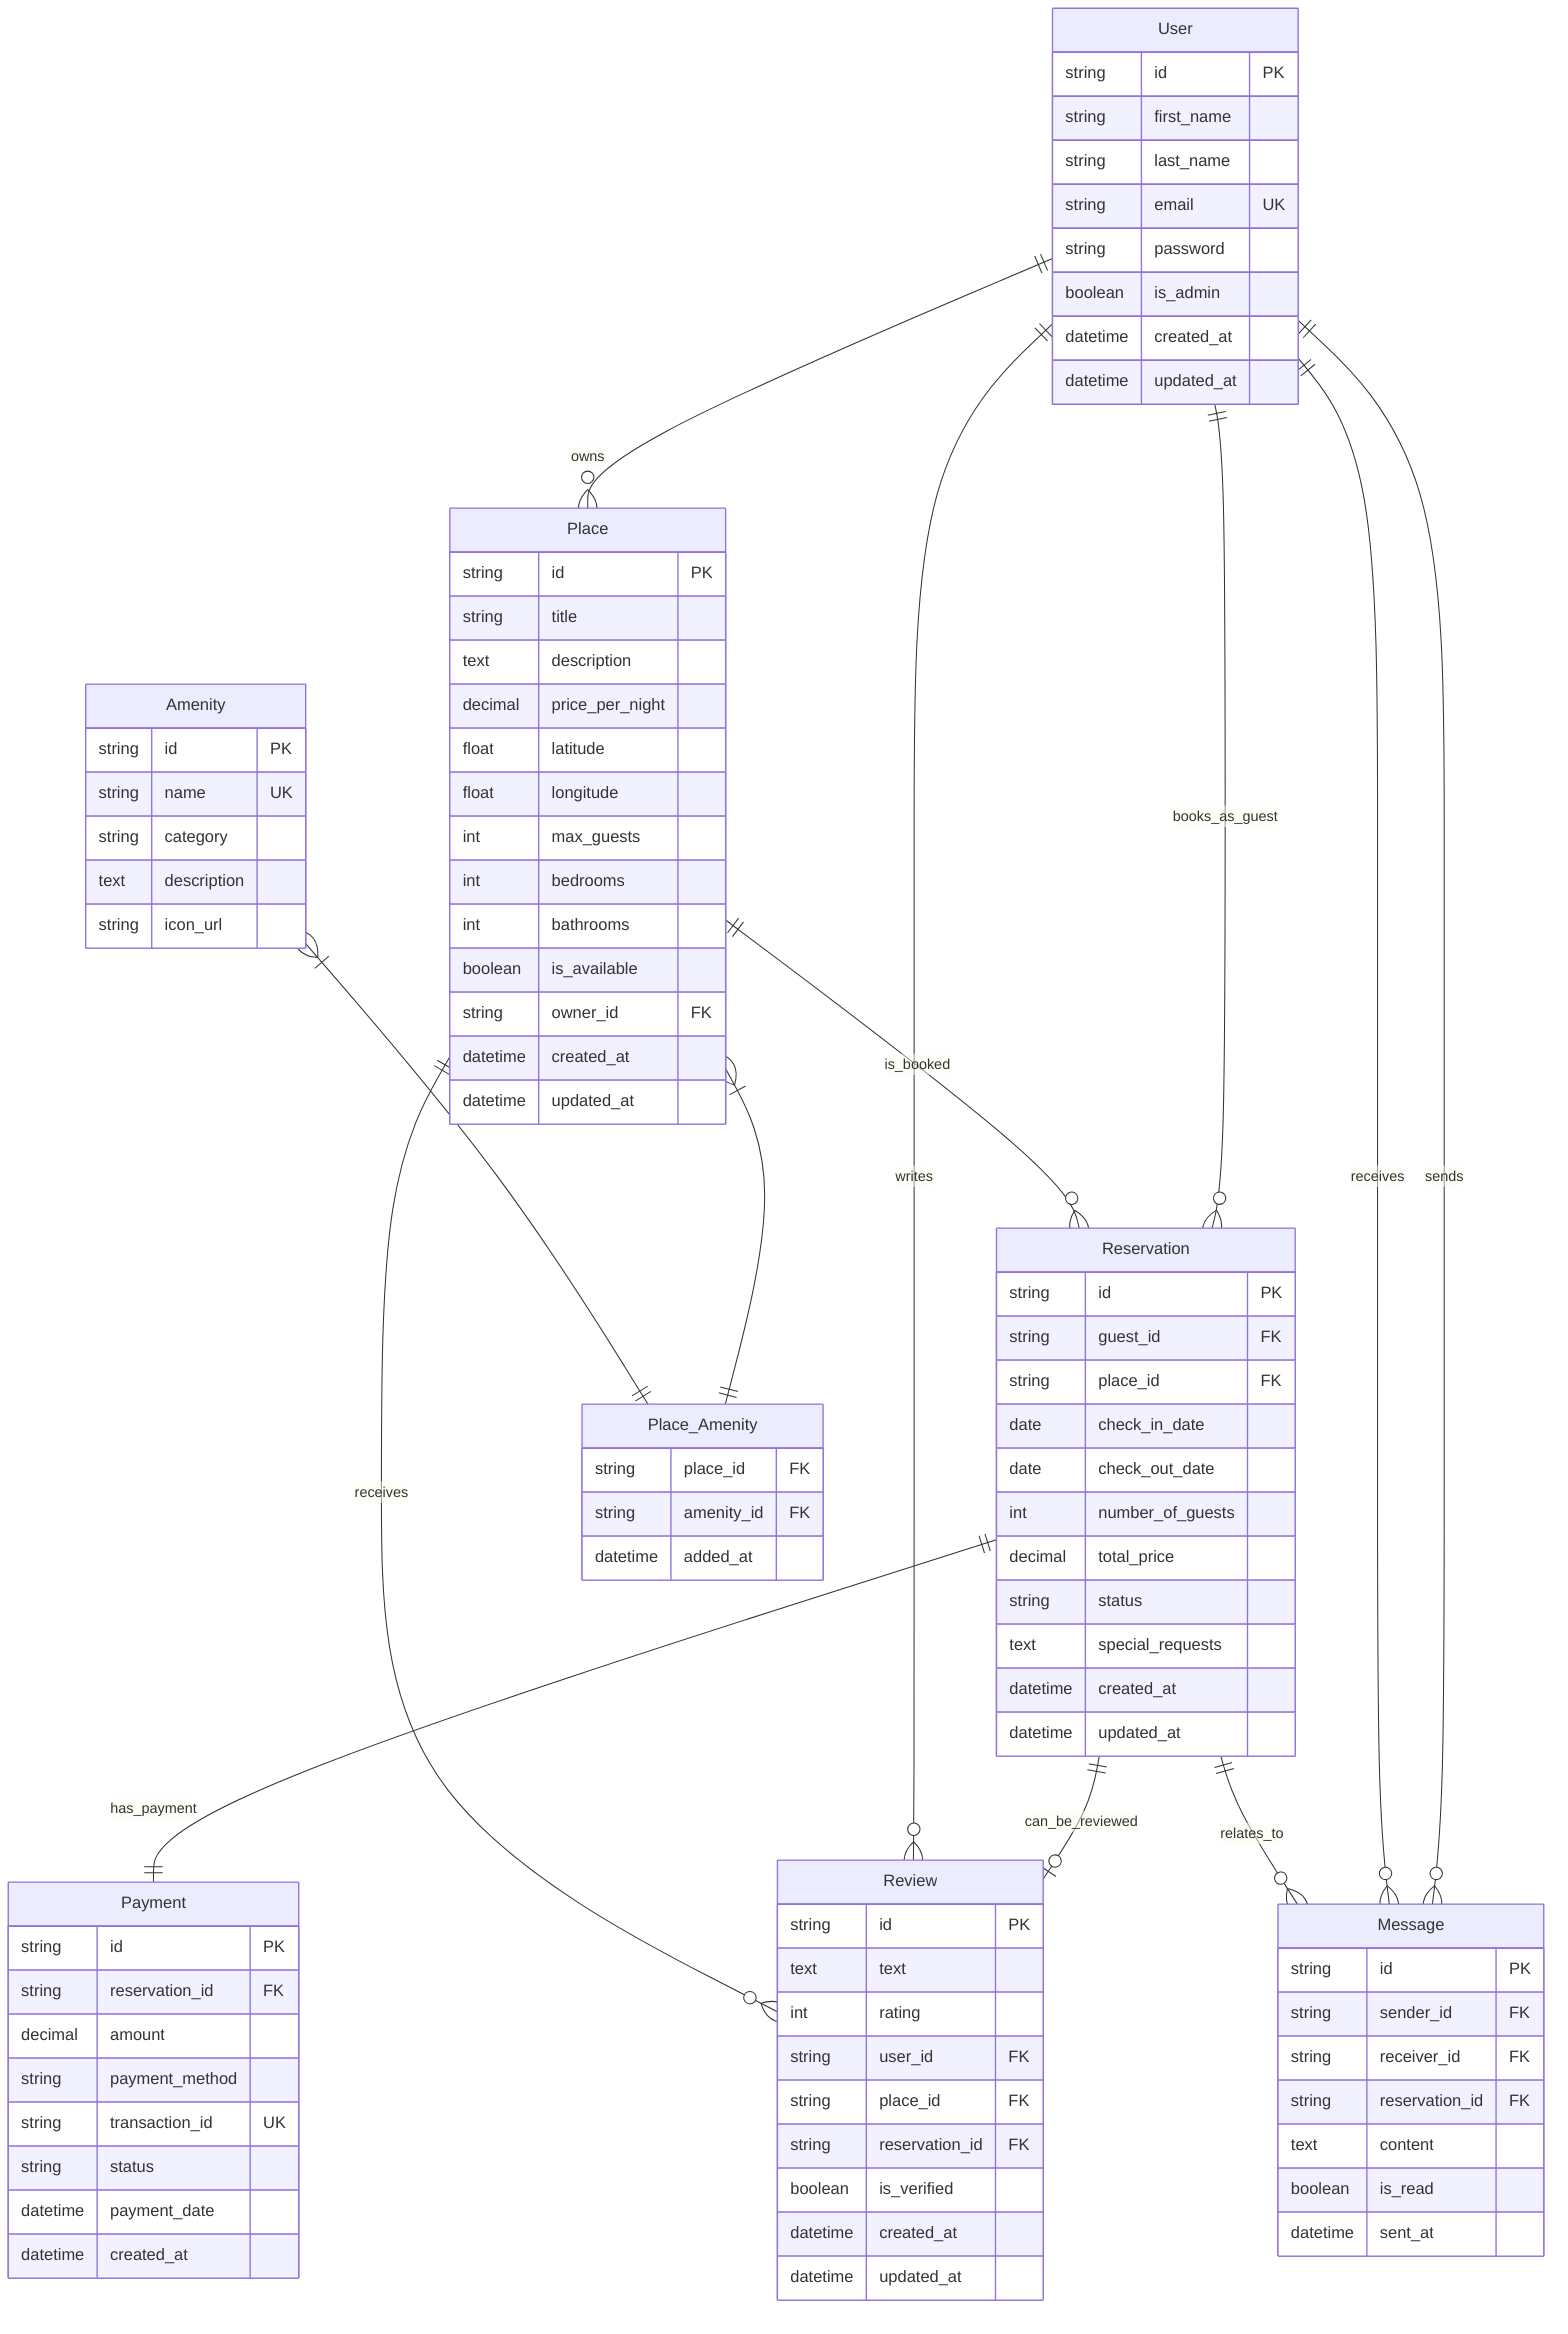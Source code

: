 erDiagram
    %% Extended HBnB Database ER Diagram
    %% Including booking functionality and enhanced relationships
    
    User {
        string id PK
        string first_name
        string last_name
        string email UK
        string password
        boolean is_admin
        datetime created_at
        datetime updated_at
    }
    
    Place {
        string id PK
        string title
        text description
        decimal price_per_night
        float latitude
        float longitude
        int max_guests
        int bedrooms
        int bathrooms
        boolean is_available
        string owner_id FK
        datetime created_at
        datetime updated_at
    }
    
    Reservation {
        string id PK
        string guest_id FK
        string place_id FK
        date check_in_date
        date check_out_date
        int number_of_guests
        decimal total_price
        string status
        text special_requests
        datetime created_at
        datetime updated_at
    }
    
    Payment {
        string id PK
        string reservation_id FK
        decimal amount
        string payment_method
        string transaction_id UK
        string status
        datetime payment_date
        datetime created_at
    }
    
    Review {
        string id PK
        text text
        int rating
        string user_id FK
        string place_id FK
        string reservation_id FK
        boolean is_verified
        datetime created_at
        datetime updated_at
    }
    
    Amenity {
        string id PK
        string name UK
        string category
        text description
        string icon_url
    }
    
    Place_Amenity {
        string place_id FK
        string amenity_id FK
        datetime added_at
    }
    
    Message {
        string id PK
        string sender_id FK
        string receiver_id FK
        string reservation_id FK
        text content
        boolean is_read
        datetime sent_at
    }
    
    %% Core Relationships
    User ||--o{ Place : "owns"
    User ||--o{ Reservation : "books_as_guest"
    Place ||--o{ Reservation : "is_booked"
    
    %% Booking and Payment Flow
    Reservation ||--|| Payment : "has_payment"
    Reservation ||--o| Review : "can_be_reviewed"
    
    %% Communication
    User ||--o{ Message : "sends"
    User ||--o{ Message : "receives"
    Reservation ||--o{ Message : "relates_to"
    
    %% Reviews (Enhanced)
    User ||--o{ Review : "writes"
    Place ||--o{ Review : "receives"
    
    %% Place Amenities
    Place }|--|| Place_Amenity : ""
    Amenity }|--|| Place_Amenity : ""